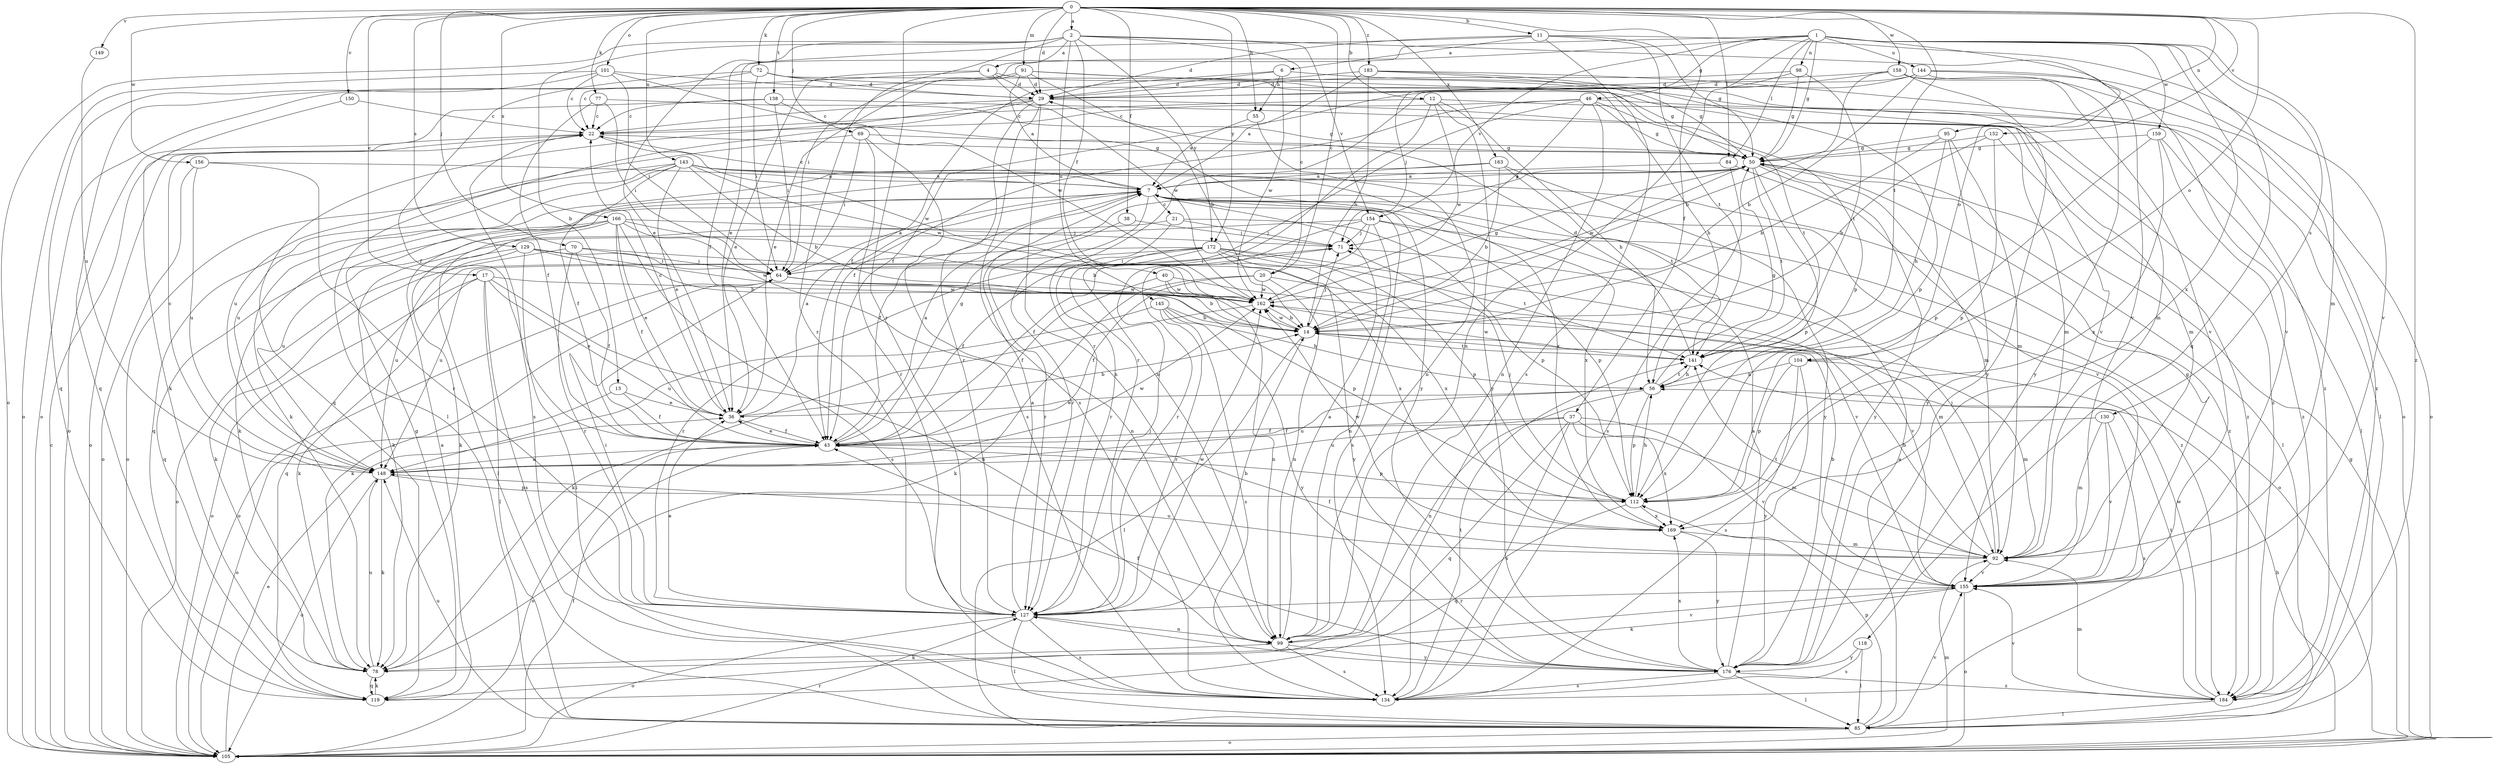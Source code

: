 strict digraph  {
0;
1;
2;
4;
6;
7;
11;
12;
13;
14;
17;
20;
21;
22;
29;
36;
37;
38;
40;
43;
46;
50;
55;
56;
64;
69;
70;
71;
72;
77;
78;
84;
85;
91;
92;
95;
98;
99;
101;
104;
105;
112;
118;
119;
127;
129;
130;
134;
138;
141;
143;
144;
145;
148;
149;
150;
152;
154;
155;
156;
158;
159;
162;
163;
166;
169;
172;
176;
183;
184;
0 -> 2  [label=a];
0 -> 11  [label=b];
0 -> 12  [label=b];
0 -> 17  [label=c];
0 -> 20  [label=c];
0 -> 29  [label=d];
0 -> 37  [label=f];
0 -> 38  [label=f];
0 -> 55  [label=h];
0 -> 69  [label=j];
0 -> 70  [label=j];
0 -> 72  [label=k];
0 -> 77  [label=k];
0 -> 84  [label=l];
0 -> 91  [label=m];
0 -> 95  [label=n];
0 -> 101  [label=o];
0 -> 104  [label=o];
0 -> 127  [label=r];
0 -> 129  [label=s];
0 -> 138  [label=t];
0 -> 141  [label=t];
0 -> 143  [label=u];
0 -> 149  [label=v];
0 -> 150  [label=v];
0 -> 152  [label=v];
0 -> 156  [label=w];
0 -> 158  [label=w];
0 -> 163  [label=x];
0 -> 166  [label=x];
0 -> 172  [label=y];
0 -> 183  [label=z];
0 -> 184  [label=z];
1 -> 36  [label=e];
1 -> 46  [label=g];
1 -> 50  [label=g];
1 -> 64  [label=i];
1 -> 84  [label=l];
1 -> 92  [label=m];
1 -> 98  [label=n];
1 -> 99  [label=n];
1 -> 104  [label=o];
1 -> 118  [label=q];
1 -> 130  [label=s];
1 -> 144  [label=u];
1 -> 154  [label=v];
1 -> 159  [label=w];
1 -> 169  [label=x];
2 -> 4  [label=a];
2 -> 13  [label=b];
2 -> 20  [label=c];
2 -> 36  [label=e];
2 -> 40  [label=f];
2 -> 105  [label=o];
2 -> 127  [label=r];
2 -> 145  [label=u];
2 -> 154  [label=v];
2 -> 155  [label=v];
2 -> 172  [label=y];
4 -> 29  [label=d];
4 -> 36  [label=e];
4 -> 112  [label=p];
4 -> 119  [label=q];
4 -> 162  [label=w];
6 -> 29  [label=d];
6 -> 43  [label=f];
6 -> 55  [label=h];
6 -> 162  [label=w];
6 -> 184  [label=z];
7 -> 21  [label=c];
7 -> 22  [label=c];
7 -> 43  [label=f];
7 -> 78  [label=k];
7 -> 127  [label=r];
7 -> 134  [label=s];
7 -> 169  [label=x];
7 -> 184  [label=z];
11 -> 6  [label=a];
11 -> 29  [label=d];
11 -> 43  [label=f];
11 -> 50  [label=g];
11 -> 134  [label=s];
11 -> 141  [label=t];
11 -> 155  [label=v];
12 -> 22  [label=c];
12 -> 56  [label=h];
12 -> 92  [label=m];
12 -> 99  [label=n];
12 -> 162  [label=w];
12 -> 176  [label=y];
13 -> 36  [label=e];
13 -> 43  [label=f];
13 -> 105  [label=o];
14 -> 71  [label=j];
14 -> 85  [label=l];
14 -> 141  [label=t];
14 -> 162  [label=w];
17 -> 36  [label=e];
17 -> 78  [label=k];
17 -> 85  [label=l];
17 -> 99  [label=n];
17 -> 105  [label=o];
17 -> 134  [label=s];
17 -> 162  [label=w];
20 -> 43  [label=f];
20 -> 78  [label=k];
20 -> 99  [label=n];
20 -> 155  [label=v];
20 -> 162  [label=w];
21 -> 71  [label=j];
21 -> 78  [label=k];
21 -> 112  [label=p];
21 -> 127  [label=r];
22 -> 50  [label=g];
22 -> 105  [label=o];
22 -> 134  [label=s];
22 -> 162  [label=w];
29 -> 22  [label=c];
29 -> 85  [label=l];
29 -> 99  [label=n];
29 -> 119  [label=q];
29 -> 127  [label=r];
29 -> 134  [label=s];
29 -> 184  [label=z];
36 -> 7  [label=a];
36 -> 14  [label=b];
36 -> 22  [label=c];
36 -> 43  [label=f];
37 -> 43  [label=f];
37 -> 92  [label=m];
37 -> 119  [label=q];
37 -> 134  [label=s];
37 -> 148  [label=u];
37 -> 155  [label=v];
37 -> 169  [label=x];
38 -> 71  [label=j];
38 -> 127  [label=r];
40 -> 43  [label=f];
40 -> 92  [label=m];
40 -> 99  [label=n];
40 -> 162  [label=w];
43 -> 7  [label=a];
43 -> 36  [label=e];
43 -> 50  [label=g];
43 -> 105  [label=o];
43 -> 112  [label=p];
43 -> 148  [label=u];
46 -> 22  [label=c];
46 -> 43  [label=f];
46 -> 50  [label=g];
46 -> 71  [label=j];
46 -> 85  [label=l];
46 -> 99  [label=n];
46 -> 127  [label=r];
46 -> 141  [label=t];
50 -> 7  [label=a];
50 -> 85  [label=l];
50 -> 92  [label=m];
50 -> 112  [label=p];
50 -> 141  [label=t];
50 -> 162  [label=w];
50 -> 176  [label=y];
55 -> 7  [label=a];
55 -> 99  [label=n];
56 -> 36  [label=e];
56 -> 50  [label=g];
56 -> 99  [label=n];
56 -> 112  [label=p];
56 -> 141  [label=t];
56 -> 148  [label=u];
64 -> 7  [label=a];
64 -> 14  [label=b];
64 -> 78  [label=k];
64 -> 105  [label=o];
64 -> 112  [label=p];
64 -> 162  [label=w];
69 -> 50  [label=g];
69 -> 64  [label=i];
69 -> 127  [label=r];
69 -> 134  [label=s];
69 -> 148  [label=u];
70 -> 43  [label=f];
70 -> 64  [label=i];
70 -> 78  [label=k];
70 -> 127  [label=r];
70 -> 169  [label=x];
71 -> 64  [label=i];
72 -> 22  [label=c];
72 -> 29  [label=d];
72 -> 43  [label=f];
72 -> 56  [label=h];
72 -> 64  [label=i];
72 -> 155  [label=v];
77 -> 22  [label=c];
77 -> 43  [label=f];
77 -> 50  [label=g];
77 -> 64  [label=i];
78 -> 119  [label=q];
78 -> 148  [label=u];
84 -> 7  [label=a];
84 -> 134  [label=s];
84 -> 155  [label=v];
85 -> 7  [label=a];
85 -> 105  [label=o];
85 -> 112  [label=p];
85 -> 148  [label=u];
85 -> 155  [label=v];
91 -> 7  [label=a];
91 -> 14  [label=b];
91 -> 29  [label=d];
91 -> 36  [label=e];
91 -> 50  [label=g];
91 -> 92  [label=m];
91 -> 105  [label=o];
92 -> 14  [label=b];
92 -> 43  [label=f];
92 -> 71  [label=j];
92 -> 141  [label=t];
92 -> 148  [label=u];
92 -> 155  [label=v];
95 -> 14  [label=b];
95 -> 50  [label=g];
95 -> 56  [label=h];
95 -> 92  [label=m];
95 -> 176  [label=y];
98 -> 29  [label=d];
98 -> 50  [label=g];
98 -> 71  [label=j];
98 -> 141  [label=t];
99 -> 7  [label=a];
99 -> 78  [label=k];
99 -> 134  [label=s];
99 -> 155  [label=v];
99 -> 176  [label=y];
101 -> 22  [label=c];
101 -> 29  [label=d];
101 -> 64  [label=i];
101 -> 105  [label=o];
101 -> 119  [label=q];
101 -> 162  [label=w];
104 -> 56  [label=h];
104 -> 92  [label=m];
104 -> 112  [label=p];
104 -> 134  [label=s];
104 -> 176  [label=y];
105 -> 22  [label=c];
105 -> 36  [label=e];
105 -> 43  [label=f];
105 -> 50  [label=g];
105 -> 56  [label=h];
105 -> 92  [label=m];
105 -> 127  [label=r];
112 -> 56  [label=h];
112 -> 71  [label=j];
112 -> 119  [label=q];
112 -> 169  [label=x];
118 -> 85  [label=l];
118 -> 134  [label=s];
118 -> 176  [label=y];
119 -> 7  [label=a];
119 -> 50  [label=g];
119 -> 78  [label=k];
127 -> 7  [label=a];
127 -> 14  [label=b];
127 -> 36  [label=e];
127 -> 64  [label=i];
127 -> 71  [label=j];
127 -> 85  [label=l];
127 -> 99  [label=n];
127 -> 105  [label=o];
127 -> 134  [label=s];
127 -> 162  [label=w];
129 -> 14  [label=b];
129 -> 64  [label=i];
129 -> 85  [label=l];
129 -> 105  [label=o];
129 -> 148  [label=u];
129 -> 162  [label=w];
130 -> 43  [label=f];
130 -> 92  [label=m];
130 -> 134  [label=s];
130 -> 155  [label=v];
134 -> 141  [label=t];
138 -> 22  [label=c];
138 -> 64  [label=i];
138 -> 92  [label=m];
138 -> 105  [label=o];
138 -> 176  [label=y];
141 -> 29  [label=d];
141 -> 56  [label=h];
141 -> 162  [label=w];
143 -> 7  [label=a];
143 -> 14  [label=b];
143 -> 36  [label=e];
143 -> 43  [label=f];
143 -> 105  [label=o];
143 -> 119  [label=q];
143 -> 148  [label=u];
143 -> 162  [label=w];
143 -> 169  [label=x];
143 -> 184  [label=z];
144 -> 14  [label=b];
144 -> 29  [label=d];
144 -> 43  [label=f];
144 -> 105  [label=o];
144 -> 155  [label=v];
144 -> 176  [label=y];
145 -> 14  [label=b];
145 -> 56  [label=h];
145 -> 127  [label=r];
145 -> 134  [label=s];
145 -> 148  [label=u];
145 -> 176  [label=y];
148 -> 22  [label=c];
148 -> 78  [label=k];
148 -> 105  [label=o];
148 -> 112  [label=p];
148 -> 162  [label=w];
149 -> 148  [label=u];
150 -> 22  [label=c];
150 -> 78  [label=k];
152 -> 14  [label=b];
152 -> 50  [label=g];
152 -> 112  [label=p];
152 -> 184  [label=z];
154 -> 43  [label=f];
154 -> 71  [label=j];
154 -> 78  [label=k];
154 -> 99  [label=n];
154 -> 105  [label=o];
154 -> 112  [label=p];
154 -> 127  [label=r];
155 -> 14  [label=b];
155 -> 50  [label=g];
155 -> 78  [label=k];
155 -> 105  [label=o];
155 -> 127  [label=r];
156 -> 7  [label=a];
156 -> 105  [label=o];
156 -> 127  [label=r];
156 -> 148  [label=u];
158 -> 14  [label=b];
158 -> 29  [label=d];
158 -> 127  [label=r];
158 -> 155  [label=v];
158 -> 176  [label=y];
158 -> 184  [label=z];
159 -> 50  [label=g];
159 -> 85  [label=l];
159 -> 112  [label=p];
159 -> 169  [label=x];
159 -> 184  [label=z];
162 -> 14  [label=b];
162 -> 50  [label=g];
162 -> 78  [label=k];
163 -> 7  [label=a];
163 -> 14  [label=b];
163 -> 78  [label=k];
163 -> 141  [label=t];
163 -> 176  [label=y];
166 -> 14  [label=b];
166 -> 36  [label=e];
166 -> 43  [label=f];
166 -> 71  [label=j];
166 -> 85  [label=l];
166 -> 99  [label=n];
166 -> 119  [label=q];
166 -> 134  [label=s];
166 -> 148  [label=u];
169 -> 92  [label=m];
169 -> 162  [label=w];
169 -> 176  [label=y];
172 -> 43  [label=f];
172 -> 64  [label=i];
172 -> 112  [label=p];
172 -> 119  [label=q];
172 -> 127  [label=r];
172 -> 141  [label=t];
172 -> 148  [label=u];
172 -> 155  [label=v];
172 -> 169  [label=x];
172 -> 176  [label=y];
176 -> 7  [label=a];
176 -> 43  [label=f];
176 -> 85  [label=l];
176 -> 127  [label=r];
176 -> 134  [label=s];
176 -> 169  [label=x];
176 -> 184  [label=z];
183 -> 7  [label=a];
183 -> 14  [label=b];
183 -> 29  [label=d];
183 -> 50  [label=g];
183 -> 105  [label=o];
183 -> 112  [label=p];
184 -> 85  [label=l];
184 -> 92  [label=m];
184 -> 141  [label=t];
184 -> 155  [label=v];
184 -> 162  [label=w];
}
